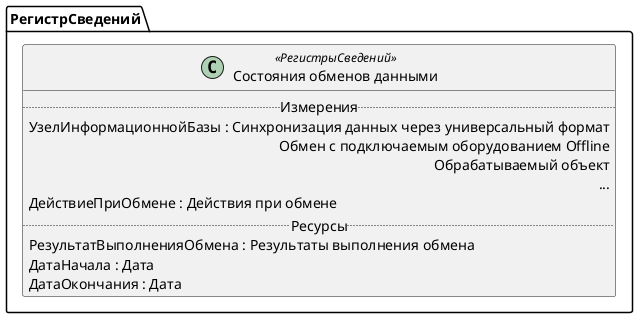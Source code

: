 ﻿@startuml СостоянияОбменовДанными
'!include templates.wsd
'..\include templates.wsd
class РегистрСведений.СостоянияОбменовДанными as "Состояния обменов данными" <<РегистрыСведений>>
{
..Измерения..
УзелИнформационнойБазы : Синхронизация данных через универсальный формат\rОбмен с подключаемым оборудованием Offline\rОбрабатываемый объект\r...
ДействиеПриОбмене : Действия при обмене
..Ресурсы..
РезультатВыполненияОбмена : Результаты выполнения обмена
ДатаНачала : Дата
ДатаОкончания : Дата
}
@enduml
